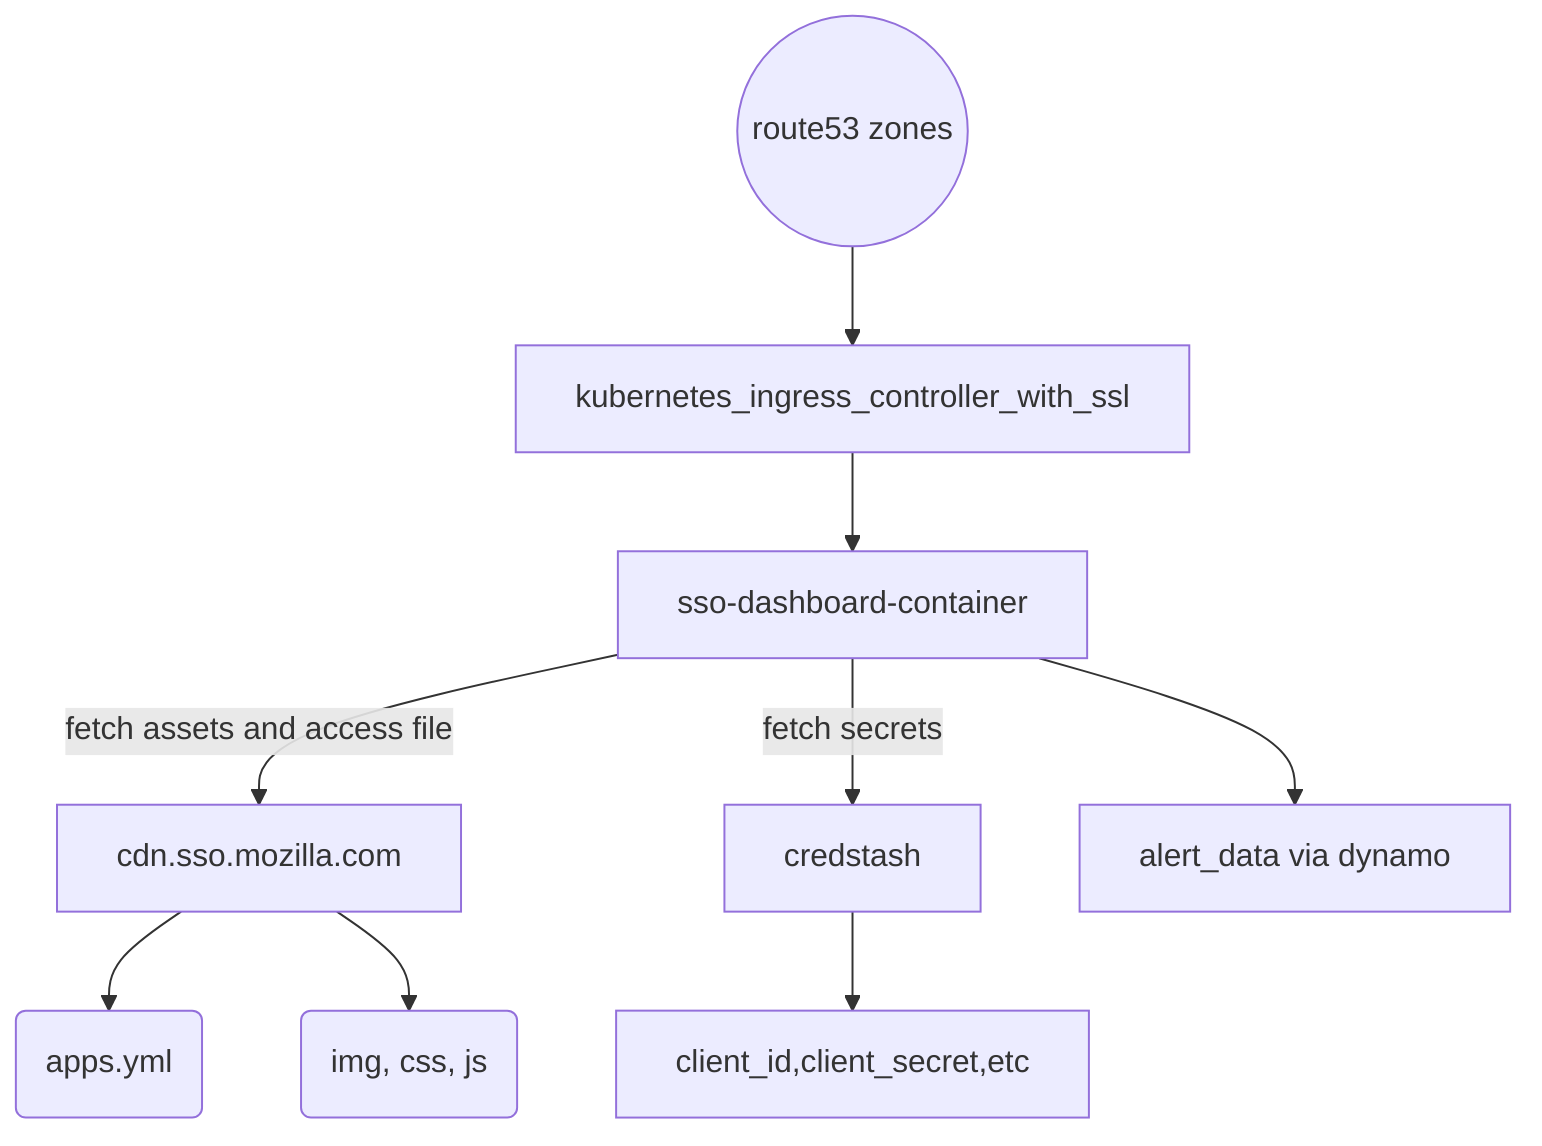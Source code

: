 graph TD

dns((route53 zones)) --> ingress_controller

ingress_controller[kubernetes_ingress_controller_with_ssl] -->

container[sso-dashboard-container] -- fetch assets and access file --> cdn[cdn.sso.mozilla.com]

container[sso-dashboard-container] -- fetch secrets --> credstash --> client_id,client_secret,etc

container --> dynamodb_table[alert_data via dynamo]

cdn[cdn.sso.mozilla.com] -->
access_file(apps.yml)
cdn[cdn.sso.mozilla.com] --> images(img, css, js)